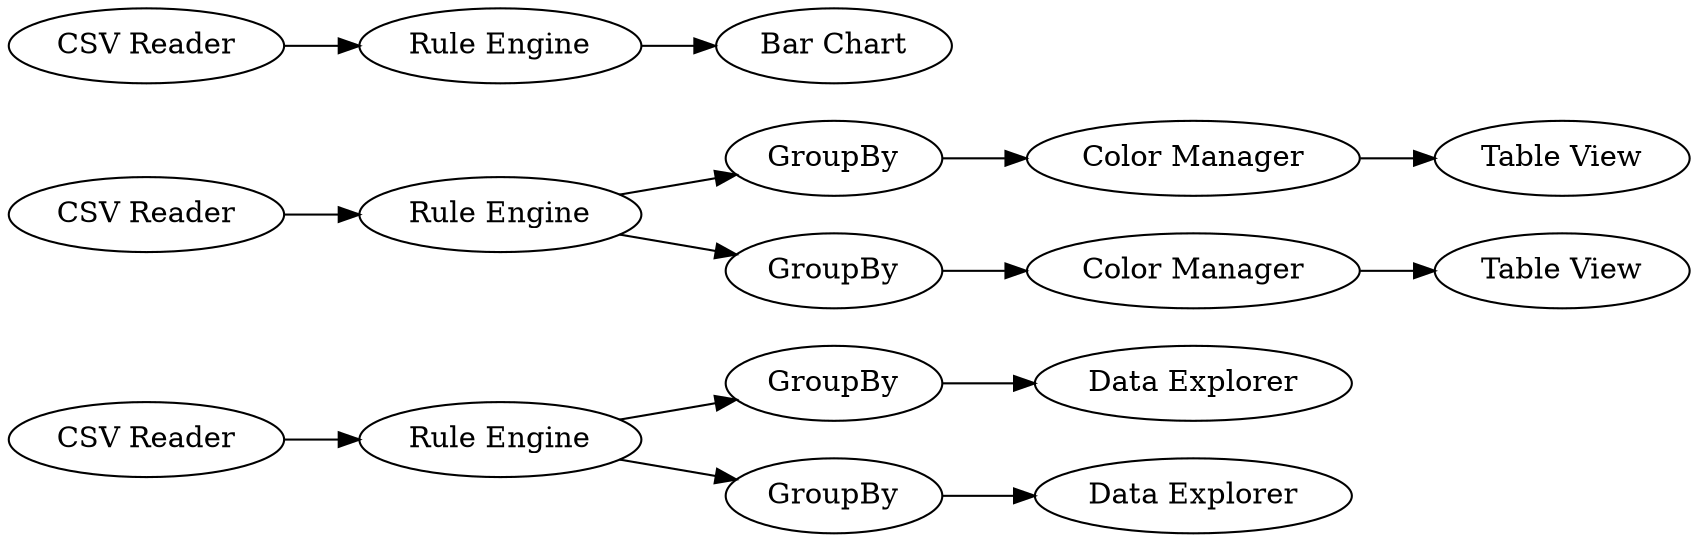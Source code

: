 digraph {
	36 [label="Rule Engine"]
	37 [label=GroupBy]
	38 [label="CSV Reader"]
	40 [label=GroupBy]
	41 [label="Data Explorer"]
	42 [label="Data Explorer"]
	43 [label="Rule Engine"]
	44 [label=GroupBy]
	45 [label=GroupBy]
	46 [label="CSV Reader"]
	47 [label="Color Manager"]
	48 [label="Color Manager"]
	49 [label="Table View"]
	50 [label="Table View"]
	51 [label="CSV Reader"]
	52 [label="Rule Engine"]
	53 [label="Bar Chart"]
	36 -> 37
	36 -> 40
	37 -> 41
	38 -> 36
	40 -> 42
	43 -> 45
	43 -> 44
	44 -> 47
	45 -> 48
	46 -> 43
	47 -> 49
	48 -> 50
	51 -> 52
	52 -> 53
	rankdir=LR
}
